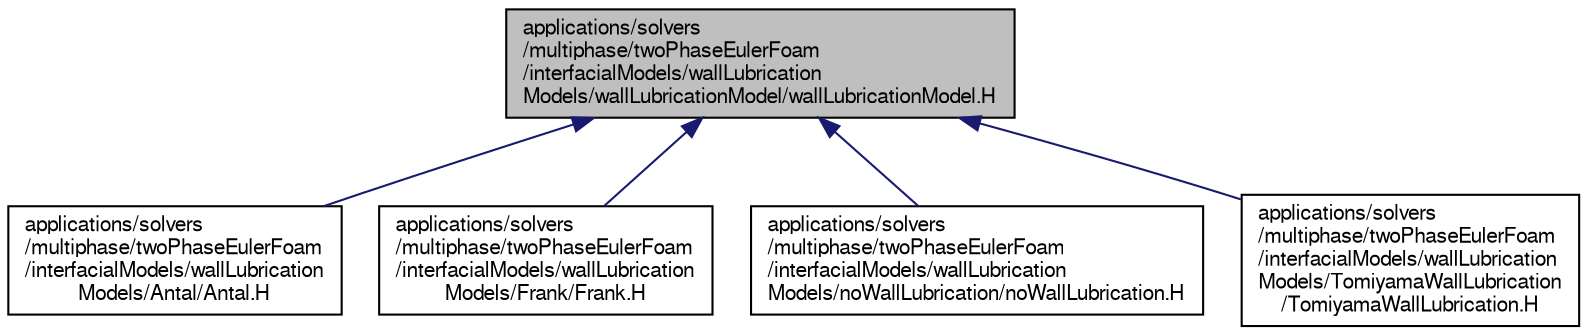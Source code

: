digraph "applications/solvers/multiphase/twoPhaseEulerFoam/interfacialModels/wallLubricationModels/wallLubricationModel/wallLubricationModel.H"
{
  bgcolor="transparent";
  edge [fontname="FreeSans",fontsize="10",labelfontname="FreeSans",labelfontsize="10"];
  node [fontname="FreeSans",fontsize="10",shape=record];
  Node301 [label="applications/solvers\l/multiphase/twoPhaseEulerFoam\l/interfacialModels/wallLubrication\lModels/wallLubricationModel/wallLubricationModel.H",height=0.2,width=0.4,color="black", fillcolor="grey75", style="filled", fontcolor="black"];
  Node301 -> Node302 [dir="back",color="midnightblue",fontsize="10",style="solid",fontname="FreeSans"];
  Node302 [label="applications/solvers\l/multiphase/twoPhaseEulerFoam\l/interfacialModels/wallLubrication\lModels/Antal/Antal.H",height=0.2,width=0.4,color="black",URL="$a20777.html"];
  Node301 -> Node303 [dir="back",color="midnightblue",fontsize="10",style="solid",fontname="FreeSans"];
  Node303 [label="applications/solvers\l/multiphase/twoPhaseEulerFoam\l/interfacialModels/wallLubrication\lModels/Frank/Frank.H",height=0.2,width=0.4,color="black",URL="$a20783.html"];
  Node301 -> Node304 [dir="back",color="midnightblue",fontsize="10",style="solid",fontname="FreeSans"];
  Node304 [label="applications/solvers\l/multiphase/twoPhaseEulerFoam\l/interfacialModels/wallLubrication\lModels/noWallLubrication/noWallLubrication.H",height=0.2,width=0.4,color="black",URL="$a20789.html"];
  Node301 -> Node305 [dir="back",color="midnightblue",fontsize="10",style="solid",fontname="FreeSans"];
  Node305 [label="applications/solvers\l/multiphase/twoPhaseEulerFoam\l/interfacialModels/wallLubrication\lModels/TomiyamaWallLubrication\l/TomiyamaWallLubrication.H",height=0.2,width=0.4,color="black",URL="$a20795.html"];
}

